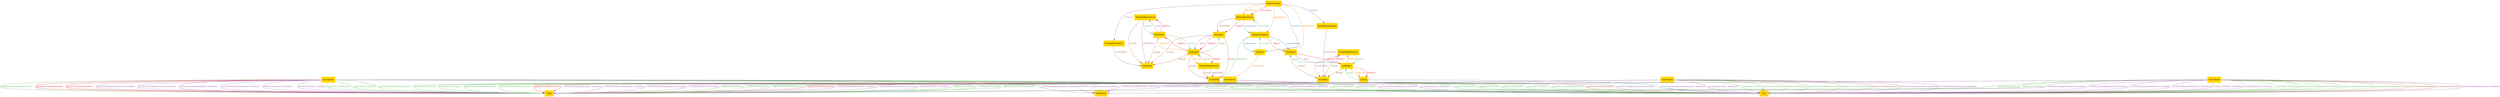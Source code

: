 digraph "graph" {
graph [fontsize=12]
node [fontsize=12]
edge [fontsize=12]
rankdir=TB;
"N22" -> "N21" [uuid = "<AssignStatement, NotExpr2>", color = "#e41a1c", fontcolor = "#e41a1c", style = "solid", label = "$exprs", dir = "forward", weight = "1"]
"N23" -> "N20" [uuid = "<ReturnStatement, NotExpr1>", color = "#e41a1c", fontcolor = "#e41a1c", style = "solid", label = "$exprs", dir = "forward", weight = "1"]
"N17" -> "N10" [uuid = "<AndExpr0, Variable0>", color = "#a65628", fontcolor = "#a65628", style = "solid", label = "$reads", dir = "forward", weight = "1"]
"N17" -> "N9" [uuid = "<AndExpr0, Variable2>", color = "#a65628", fontcolor = "#a65628", style = "solid", label = "$reads", dir = "forward", weight = "1"]
"N15" -> "N7" [uuid = "<AndExpr1, Variable1>", color = "#a65628", fontcolor = "#a65628", style = "solid", label = "$reads", dir = "forward", weight = "1"]
"N18" -> "N10" [uuid = "<NotExpr0, Variable0>", color = "#a65628", fontcolor = "#a65628", style = "solid", label = "$reads", dir = "forward", weight = "1"]
"N20" -> "N10" [uuid = "<NotExpr1, Variable0>", color = "#a65628", fontcolor = "#a65628", style = "solid", label = "$reads", dir = "forward", weight = "1"]
"N20" -> "N9" [uuid = "<NotExpr1, Variable2>", color = "#a65628", fontcolor = "#a65628", style = "solid", label = "$reads", dir = "forward", weight = "1"]
"N21" -> "N7" [uuid = "<NotExpr2, Variable1>", color = "#a65628", fontcolor = "#a65628", style = "solid", label = "$reads", dir = "forward", weight = "1"]
"N19" -> "N10" [uuid = "<VariableReference0, Variable0>", color = "#a65628", fontcolor = "#a65628", style = "solid", label = "$reads", dir = "forward", weight = "1"]
"N16" -> "N7" [uuid = "<VariableReference1, Variable1>", color = "#a65628", fontcolor = "#a65628", style = "solid", label = "$reads", dir = "forward", weight = "1"]
"N13" -> "N9" [uuid = "<VariableReference2, Variable2>", color = "#a65628", fontcolor = "#a65628", style = "solid", label = "$reads", dir = "forward", weight = "1"]
"N24" -> "N22" [uuid = "<MainFunction, AssignStatement>", color = "#ff7f00", fontcolor = "#ff7f00", style = "solid", label = "$statements", dir = "forward", weight = "1"]
"N24" -> "N23" [uuid = "<MainFunction, ReturnStatement>", color = "#ff7f00", fontcolor = "#ff7f00", style = "solid", label = "$statements", dir = "forward", weight = "1"]
"N24" -> "N12" [uuid = "<MainFunction, VarDecl>", color = "#ff7f00", fontcolor = "#ff7f00", style = "solid", label = "$statements", dir = "forward", weight = "1"]
"N22" -> "N9" [uuid = "<AssignStatement, Variable2>", color = "#4daf4a", fontcolor = "#4daf4a", style = "solid", label = "assignedTo", dir = "forward", weight = "1"]
"N22" -> "N21" [uuid = "<AssignStatement, NotExpr2>", color = "#377eb8", fontcolor = "#377eb8", style = "solid", label = "assignedValue", dir = "forward", weight = "1"]
"N19" -> "N18" [uuid = "<NotExpr0, VariableReference0>", color = "#984ea3", fontcolor = "#984ea3", style = "solid", label = "child", dir = "back", weight = "1"]
"N20" -> "N17" [uuid = "<NotExpr1, AndExpr0>", color = "#984ea3", fontcolor = "#984ea3", style = "solid", label = "child", dir = "forward", weight = "1"]
"N21" -> "N15" [uuid = "<NotExpr2, AndExpr1>", color = "#984ea3", fontcolor = "#984ea3", style = "solid", label = "child", dir = "forward", weight = "1"]
"N18" -> "N17" [uuid = "<AndExpr0, NotExpr0>", color = "#e41a1c", fontcolor = "#e41a1c", style = "solid", label = "children", dir = "back", weight = "1"]
"N17" -> "N13" [uuid = "<AndExpr0, VariableReference2>", color = "#e41a1c", fontcolor = "#e41a1c", style = "solid", label = "children", dir = "forward", weight = "1"]
"N15" -> "N14" [uuid = "<AndExpr1, Literal>", color = "#e41a1c", fontcolor = "#e41a1c", style = "solid", label = "children", dir = "forward", weight = "1"]
"N16" -> "N15" [uuid = "<AndExpr1, VariableReference1>", color = "#e41a1c", fontcolor = "#e41a1c", style = "solid", label = "children", dir = "back", weight = "1"]
"N19" -> "N18" [uuid = "<NotExpr0, VariableReference0>", color = "#e41a1c", fontcolor = "#e41a1c", style = "solid", label = "children", dir = "back", weight = "1"]
"N20" -> "N17" [uuid = "<NotExpr1, AndExpr0>", color = "#e41a1c", fontcolor = "#e41a1c", style = "solid", label = "children", dir = "forward", weight = "1"]
"N21" -> "N15" [uuid = "<NotExpr2, AndExpr1>", color = "#e41a1c", fontcolor = "#e41a1c", style = "solid", label = "children", dir = "forward", weight = "1"]
"N8" -> "N7" [uuid = "<FormalParameter0, Variable1>", color = "#a65628", fontcolor = "#a65628", style = "solid", label = "declaredVar", dir = "forward", weight = "1"]
"N11" -> "N10" [uuid = "<FormalParameter1, Variable0>", color = "#a65628", fontcolor = "#a65628", style = "solid", label = "declaredVar", dir = "forward", weight = "1"]
"N12" -> "N9" [uuid = "<VarDecl, Variable2>", color = "#ff7f00", fontcolor = "#ff7f00", style = "solid", label = "declaredVar", dir = "forward", weight = "1"]
"N6" -> "N2" [uuid = "<Execution0, AndExpr0, True>", color = "#4daf4a", fontcolor = "#4daf4a", style = "solid", label = "exprValue [AndExpr0]", dir = "forward", weight = "1"]
"N6" -> "N1" [uuid = "<Execution0, AndExpr1, False>", color = "#4daf4a", fontcolor = "#4daf4a", style = "solid", label = "exprValue [AndExpr1]", dir = "forward", weight = "1"]
"N6" -> "N2" [uuid = "<Execution0, Literal, True>", color = "#4daf4a", fontcolor = "#4daf4a", style = "solid", label = "exprValue [Literal]", dir = "forward", weight = "1"]
"N6" -> "N2" [uuid = "<Execution0, NotExpr0, True>", color = "#4daf4a", fontcolor = "#4daf4a", style = "solid", label = "exprValue [NotExpr0]", dir = "forward", weight = "1"]
"N6" -> "N1" [uuid = "<Execution0, NotExpr1, False>", color = "#4daf4a", fontcolor = "#4daf4a", style = "solid", label = "exprValue [NotExpr1]", dir = "forward", weight = "1"]
"N6" -> "N2" [uuid = "<Execution0, NotExpr2, True>", color = "#4daf4a", fontcolor = "#4daf4a", style = "solid", label = "exprValue [NotExpr2]", dir = "forward", weight = "1"]
"N6" -> "N1" [uuid = "<Execution0, VariableReference0, False>", color = "#4daf4a", fontcolor = "#4daf4a", style = "solid", label = "exprValue [VariableReference0]", dir = "forward", weight = "1"]
"N6" -> "N1" [uuid = "<Execution0, VariableReference1, False>", color = "#4daf4a", fontcolor = "#4daf4a", style = "solid", label = "exprValue [VariableReference1]", dir = "forward", weight = "1"]
"N6" -> "N2" [uuid = "<Execution0, VariableReference2, True>", color = "#4daf4a", fontcolor = "#4daf4a", style = "solid", label = "exprValue [VariableReference2]", dir = "forward", weight = "1"]
"N5" -> "N1" [uuid = "<Execution1, AndExpr0, False>", color = "#4daf4a", fontcolor = "#4daf4a", style = "solid", label = "exprValue [AndExpr0]", dir = "forward", weight = "1"]
"N5" -> "N2" [uuid = "<Execution1, AndExpr1, True>", color = "#4daf4a", fontcolor = "#4daf4a", style = "solid", label = "exprValue [AndExpr1]", dir = "forward", weight = "1"]
"N5" -> "N2" [uuid = "<Execution1, Literal, True>", color = "#4daf4a", fontcolor = "#4daf4a", style = "solid", label = "exprValue [Literal]", dir = "forward", weight = "1"]
"N5" -> "N2" [uuid = "<Execution1, NotExpr0, True>", color = "#4daf4a", fontcolor = "#4daf4a", style = "solid", label = "exprValue [NotExpr0]", dir = "forward", weight = "1"]
"N5" -> "N2" [uuid = "<Execution1, NotExpr1, True>", color = "#4daf4a", fontcolor = "#4daf4a", style = "solid", label = "exprValue [NotExpr1]", dir = "forward", weight = "1"]
"N5" -> "N1" [uuid = "<Execution1, NotExpr2, False>", color = "#4daf4a", fontcolor = "#4daf4a", style = "solid", label = "exprValue [NotExpr2]", dir = "forward", weight = "1"]
"N5" -> "N1" [uuid = "<Execution1, VariableReference0, False>", color = "#4daf4a", fontcolor = "#4daf4a", style = "solid", label = "exprValue [VariableReference0]", dir = "forward", weight = "1"]
"N5" -> "N2" [uuid = "<Execution1, VariableReference1, True>", color = "#4daf4a", fontcolor = "#4daf4a", style = "solid", label = "exprValue [VariableReference1]", dir = "forward", weight = "1"]
"N5" -> "N1" [uuid = "<Execution1, VariableReference2, False>", color = "#4daf4a", fontcolor = "#4daf4a", style = "solid", label = "exprValue [VariableReference2]", dir = "forward", weight = "1"]
"N4" -> "N1" [uuid = "<Execution2, AndExpr0, False>", color = "#4daf4a", fontcolor = "#4daf4a", style = "solid", label = "exprValue [AndExpr0]", dir = "forward", weight = "1"]
"N4" -> "N1" [uuid = "<Execution2, AndExpr1, False>", color = "#4daf4a", fontcolor = "#4daf4a", style = "solid", label = "exprValue [AndExpr1]", dir = "forward", weight = "1"]
"N4" -> "N2" [uuid = "<Execution2, Literal, True>", color = "#4daf4a", fontcolor = "#4daf4a", style = "solid", label = "exprValue [Literal]", dir = "forward", weight = "1"]
"N4" -> "N1" [uuid = "<Execution2, NotExpr0, False>", color = "#4daf4a", fontcolor = "#4daf4a", style = "solid", label = "exprValue [NotExpr0]", dir = "forward", weight = "1"]
"N4" -> "N2" [uuid = "<Execution2, NotExpr1, True>", color = "#4daf4a", fontcolor = "#4daf4a", style = "solid", label = "exprValue [NotExpr1]", dir = "forward", weight = "1"]
"N4" -> "N2" [uuid = "<Execution2, NotExpr2, True>", color = "#4daf4a", fontcolor = "#4daf4a", style = "solid", label = "exprValue [NotExpr2]", dir = "forward", weight = "1"]
"N4" -> "N2" [uuid = "<Execution2, VariableReference0, True>", color = "#4daf4a", fontcolor = "#4daf4a", style = "solid", label = "exprValue [VariableReference0]", dir = "forward", weight = "1"]
"N4" -> "N1" [uuid = "<Execution2, VariableReference1, False>", color = "#4daf4a", fontcolor = "#4daf4a", style = "solid", label = "exprValue [VariableReference1]", dir = "forward", weight = "1"]
"N4" -> "N2" [uuid = "<Execution2, VariableReference2, True>", color = "#4daf4a", fontcolor = "#4daf4a", style = "solid", label = "exprValue [VariableReference2]", dir = "forward", weight = "1"]
"N3" -> "N1" [uuid = "<Execution3, AndExpr0, False>", color = "#4daf4a", fontcolor = "#4daf4a", style = "solid", label = "exprValue [AndExpr0]", dir = "forward", weight = "1"]
"N3" -> "N2" [uuid = "<Execution3, AndExpr1, True>", color = "#4daf4a", fontcolor = "#4daf4a", style = "solid", label = "exprValue [AndExpr1]", dir = "forward", weight = "1"]
"N3" -> "N2" [uuid = "<Execution3, Literal, True>", color = "#4daf4a", fontcolor = "#4daf4a", style = "solid", label = "exprValue [Literal]", dir = "forward", weight = "1"]
"N3" -> "N1" [uuid = "<Execution3, NotExpr0, False>", color = "#4daf4a", fontcolor = "#4daf4a", style = "solid", label = "exprValue [NotExpr0]", dir = "forward", weight = "1"]
"N3" -> "N2" [uuid = "<Execution3, NotExpr1, True>", color = "#4daf4a", fontcolor = "#4daf4a", style = "solid", label = "exprValue [NotExpr1]", dir = "forward", weight = "1"]
"N3" -> "N1" [uuid = "<Execution3, NotExpr2, False>", color = "#4daf4a", fontcolor = "#4daf4a", style = "solid", label = "exprValue [NotExpr2]", dir = "forward", weight = "1"]
"N3" -> "N2" [uuid = "<Execution3, VariableReference0, True>", color = "#4daf4a", fontcolor = "#4daf4a", style = "solid", label = "exprValue [VariableReference0]", dir = "forward", weight = "1"]
"N3" -> "N2" [uuid = "<Execution3, VariableReference1, True>", color = "#4daf4a", fontcolor = "#4daf4a", style = "solid", label = "exprValue [VariableReference1]", dir = "forward", weight = "1"]
"N3" -> "N1" [uuid = "<Execution3, VariableReference2, False>", color = "#4daf4a", fontcolor = "#4daf4a", style = "solid", label = "exprValue [VariableReference2]", dir = "forward", weight = "1"]
"N24" -> "N12" [uuid = "<MainFunction, VarDecl>", color = "#377eb8", fontcolor = "#377eb8", style = "solid", label = "firstStmt", dir = "forward", weight = "1"]
"N24" -> "N8" [uuid = "<MainFunction, FormalParameter0>", color = "#984ea3", fontcolor = "#984ea3", style = "solid", label = "formals", dir = "forward", weight = "1"]
"N24" -> "N11" [uuid = "<MainFunction, FormalParameter1>", color = "#984ea3", fontcolor = "#984ea3", style = "solid", label = "formals", dir = "forward", weight = "1"]
"N6" -> "N1" [uuid = "<Execution0, FormalParameter0, False>", color = "#e41a1c", fontcolor = "#e41a1c", style = "solid", label = "inputs [FormalParameter0]", dir = "forward", weight = "1"]
"N6" -> "N1" [uuid = "<Execution0, FormalParameter1, False>", color = "#e41a1c", fontcolor = "#e41a1c", style = "solid", label = "inputs [FormalParameter1]", dir = "forward", weight = "1"]
"N5" -> "N1" [uuid = "<Execution1, FormalParameter1, False>", color = "#e41a1c", fontcolor = "#e41a1c", style = "solid", label = "inputs [FormalParameter1]", dir = "forward", weight = "1"]
"N4" -> "N1" [uuid = "<Execution2, FormalParameter0, False>", color = "#e41a1c", fontcolor = "#e41a1c", style = "solid", label = "inputs [FormalParameter0]", dir = "forward", weight = "1"]
"N5" -> "N2" [uuid = "<Execution1, FormalParameter0, True>", color = "#a65628", fontcolor = "#a65628", style = "solid", label = "inputs [FormalParameter0]", dir = "forward", weight = "1"]
"N4" -> "N2" [uuid = "<Execution2, FormalParameter1, True>", color = "#a65628", fontcolor = "#a65628", style = "solid", label = "inputs [FormalParameter1]", dir = "forward", weight = "1"]
"N3" -> "N2" [uuid = "<Execution3, FormalParameter0, True>", color = "#a65628", fontcolor = "#a65628", style = "solid", label = "inputs [FormalParameter0]", dir = "forward", weight = "1"]
"N3" -> "N2" [uuid = "<Execution3, FormalParameter1, True>", color = "#a65628", fontcolor = "#a65628", style = "solid", label = "inputs [FormalParameter1]", dir = "forward", weight = "1"]
"N17" -> "N13" [uuid = "<AndExpr0, VariableReference2>", color = "#ff7f00", fontcolor = "#ff7f00", style = "solid", label = "leftChild", dir = "forward", weight = "1"]
"N16" -> "N15" [uuid = "<AndExpr1, VariableReference1>", color = "#ff7f00", fontcolor = "#ff7f00", style = "solid", label = "leftChild", dir = "back", weight = "1"]
"N20" -> "N17" [uuid = "<AndExpr0, NotExpr1>", color = "#4daf4a", fontcolor = "#4daf4a", style = "solid", label = "parent", dir = "back", weight = "1"]
"N21" -> "N15" [uuid = "<AndExpr1, NotExpr2>", color = "#4daf4a", fontcolor = "#4daf4a", style = "solid", label = "parent", dir = "back", weight = "1"]
"N15" -> "N14" [uuid = "<Literal, AndExpr1>", color = "#4daf4a", fontcolor = "#4daf4a", style = "solid", label = "parent", dir = "back", weight = "1"]
"N18" -> "N17" [uuid = "<NotExpr0, AndExpr0>", color = "#4daf4a", fontcolor = "#4daf4a", style = "solid", label = "parent", dir = "forward", weight = "1"]
"N19" -> "N18" [uuid = "<VariableReference0, NotExpr0>", color = "#4daf4a", fontcolor = "#4daf4a", style = "solid", label = "parent", dir = "forward", weight = "1"]
"N16" -> "N15" [uuid = "<VariableReference1, AndExpr1>", color = "#4daf4a", fontcolor = "#4daf4a", style = "solid", label = "parent", dir = "forward", weight = "1"]
"N17" -> "N13" [uuid = "<VariableReference2, AndExpr0>", color = "#4daf4a", fontcolor = "#4daf4a", style = "solid", label = "parent", dir = "back", weight = "1"]
"N22" -> "N12" [uuid = "<AssignStatement, VarDecl>", color = "#377eb8", fontcolor = "#377eb8", style = "solid", label = "predecessor", dir = "forward", weight = "1"]
"N23" -> "N22" [uuid = "<ReturnStatement, AssignStatement>", color = "#377eb8", fontcolor = "#377eb8", style = "solid", label = "predecessor", dir = "forward", weight = "1"]
"N19" -> "N10" [uuid = "<VariableReference0, Variable0>", color = "#984ea3", fontcolor = "#984ea3", style = "solid", label = "referredVar", dir = "forward", weight = "1"]
"N16" -> "N7" [uuid = "<VariableReference1, Variable1>", color = "#984ea3", fontcolor = "#984ea3", style = "solid", label = "referredVar", dir = "forward", weight = "1"]
"N13" -> "N9" [uuid = "<VariableReference2, Variable2>", color = "#984ea3", fontcolor = "#984ea3", style = "solid", label = "referredVar", dir = "forward", weight = "1"]
"N24" -> "N23" [uuid = "<MainFunction, ReturnStatement>", color = "#e41a1c", fontcolor = "#e41a1c", style = "solid", label = "returnStmt", dir = "forward", weight = "1"]
"N23" -> "N20" [uuid = "<ReturnStatement, NotExpr1>", color = "#a65628", fontcolor = "#a65628", style = "solid", label = "returnValue", dir = "forward", weight = "1"]
"N18" -> "N17" [uuid = "<AndExpr0, NotExpr0>", color = "#ff7f00", fontcolor = "#ff7f00", style = "solid", label = "rightChild", dir = "back", weight = "1"]
"N15" -> "N14" [uuid = "<AndExpr1, Literal>", color = "#ff7f00", fontcolor = "#ff7f00", style = "solid", label = "rightChild", dir = "forward", weight = "1"]
"N23" -> "N22" [uuid = "<AssignStatement, ReturnStatement>", color = "#4daf4a", fontcolor = "#4daf4a", style = "solid", label = "successor", dir = "back", weight = "1"]
"N22" -> "N12" [uuid = "<VarDecl, AssignStatement>", color = "#4daf4a", fontcolor = "#4daf4a", style = "solid", label = "successor", dir = "back", weight = "1"]
"N14" -> "N2" [uuid = "<Literal, True>", color = "#377eb8", fontcolor = "#377eb8", style = "solid", label = "value", dir = "forward", weight = "1"]
"N6" -> "N1" [uuid = "<Execution0, AssignStatement, Variable0, False>", color = "#984ea3", fontcolor = "#984ea3", style = "solid", label = "varValue [AssignStatement, Variable0]", dir = "forward", weight = "1"]
"N6" -> "N1" [uuid = "<Execution0, AssignStatement, Variable1, False>", color = "#984ea3", fontcolor = "#984ea3", style = "solid", label = "varValue [AssignStatement, Variable1]", dir = "forward", weight = "1"]
"N6" -> "N0" [uuid = "<Execution0, AssignStatement, Variable2, Undefined>", color = "#984ea3", fontcolor = "#984ea3", style = "solid", label = "varValue [AssignStatement, Variable2]", dir = "forward", weight = "1"]
"N6" -> "N1" [uuid = "<Execution0, ReturnStatement, Variable0, False>", color = "#984ea3", fontcolor = "#984ea3", style = "solid", label = "varValue [ReturnStatement, Variable0]", dir = "forward", weight = "1"]
"N6" -> "N1" [uuid = "<Execution0, ReturnStatement, Variable1, False>", color = "#984ea3", fontcolor = "#984ea3", style = "solid", label = "varValue [ReturnStatement, Variable1]", dir = "forward", weight = "1"]
"N6" -> "N2" [uuid = "<Execution0, ReturnStatement, Variable2, True>", color = "#984ea3", fontcolor = "#984ea3", style = "solid", label = "varValue [ReturnStatement, Variable2]", dir = "forward", weight = "1"]
"N6" -> "N1" [uuid = "<Execution0, VarDecl, Variable0, False>", color = "#984ea3", fontcolor = "#984ea3", style = "solid", label = "varValue [VarDecl, Variable0]", dir = "forward", weight = "1"]
"N6" -> "N1" [uuid = "<Execution0, VarDecl, Variable1, False>", color = "#984ea3", fontcolor = "#984ea3", style = "solid", label = "varValue [VarDecl, Variable1]", dir = "forward", weight = "1"]
"N5" -> "N1" [uuid = "<Execution1, AssignStatement, Variable0, False>", color = "#984ea3", fontcolor = "#984ea3", style = "solid", label = "varValue [AssignStatement, Variable0]", dir = "forward", weight = "1"]
"N5" -> "N2" [uuid = "<Execution1, AssignStatement, Variable1, True>", color = "#984ea3", fontcolor = "#984ea3", style = "solid", label = "varValue [AssignStatement, Variable1]", dir = "forward", weight = "1"]
"N5" -> "N0" [uuid = "<Execution1, AssignStatement, Variable2, Undefined>", color = "#984ea3", fontcolor = "#984ea3", style = "solid", label = "varValue [AssignStatement, Variable2]", dir = "forward", weight = "1"]
"N5" -> "N1" [uuid = "<Execution1, ReturnStatement, Variable0, False>", color = "#984ea3", fontcolor = "#984ea3", style = "solid", label = "varValue [ReturnStatement, Variable0]", dir = "forward", weight = "1"]
"N5" -> "N2" [uuid = "<Execution1, ReturnStatement, Variable1, True>", color = "#984ea3", fontcolor = "#984ea3", style = "solid", label = "varValue [ReturnStatement, Variable1]", dir = "forward", weight = "1"]
"N5" -> "N1" [uuid = "<Execution1, ReturnStatement, Variable2, False>", color = "#984ea3", fontcolor = "#984ea3", style = "solid", label = "varValue [ReturnStatement, Variable2]", dir = "forward", weight = "1"]
"N5" -> "N1" [uuid = "<Execution1, VarDecl, Variable0, False>", color = "#984ea3", fontcolor = "#984ea3", style = "solid", label = "varValue [VarDecl, Variable0]", dir = "forward", weight = "1"]
"N5" -> "N2" [uuid = "<Execution1, VarDecl, Variable1, True>", color = "#984ea3", fontcolor = "#984ea3", style = "solid", label = "varValue [VarDecl, Variable1]", dir = "forward", weight = "1"]
"N4" -> "N2" [uuid = "<Execution2, AssignStatement, Variable0, True>", color = "#984ea3", fontcolor = "#984ea3", style = "solid", label = "varValue [AssignStatement, Variable0]", dir = "forward", weight = "1"]
"N4" -> "N1" [uuid = "<Execution2, AssignStatement, Variable1, False>", color = "#984ea3", fontcolor = "#984ea3", style = "solid", label = "varValue [AssignStatement, Variable1]", dir = "forward", weight = "1"]
"N4" -> "N0" [uuid = "<Execution2, AssignStatement, Variable2, Undefined>", color = "#984ea3", fontcolor = "#984ea3", style = "solid", label = "varValue [AssignStatement, Variable2]", dir = "forward", weight = "1"]
"N4" -> "N2" [uuid = "<Execution2, ReturnStatement, Variable0, True>", color = "#984ea3", fontcolor = "#984ea3", style = "solid", label = "varValue [ReturnStatement, Variable0]", dir = "forward", weight = "1"]
"N4" -> "N1" [uuid = "<Execution2, ReturnStatement, Variable1, False>", color = "#984ea3", fontcolor = "#984ea3", style = "solid", label = "varValue [ReturnStatement, Variable1]", dir = "forward", weight = "1"]
"N4" -> "N2" [uuid = "<Execution2, ReturnStatement, Variable2, True>", color = "#984ea3", fontcolor = "#984ea3", style = "solid", label = "varValue [ReturnStatement, Variable2]", dir = "forward", weight = "1"]
"N4" -> "N2" [uuid = "<Execution2, VarDecl, Variable0, True>", color = "#984ea3", fontcolor = "#984ea3", style = "solid", label = "varValue [VarDecl, Variable0]", dir = "forward", weight = "1"]
"N4" -> "N1" [uuid = "<Execution2, VarDecl, Variable1, False>", color = "#984ea3", fontcolor = "#984ea3", style = "solid", label = "varValue [VarDecl, Variable1]", dir = "forward", weight = "1"]
"N3" -> "N2" [uuid = "<Execution3, AssignStatement, Variable0, True>", color = "#984ea3", fontcolor = "#984ea3", style = "solid", label = "varValue [AssignStatement, Variable0]", dir = "forward", weight = "1"]
"N3" -> "N2" [uuid = "<Execution3, AssignStatement, Variable1, True>", color = "#984ea3", fontcolor = "#984ea3", style = "solid", label = "varValue [AssignStatement, Variable1]", dir = "forward", weight = "1"]
"N3" -> "N0" [uuid = "<Execution3, AssignStatement, Variable2, Undefined>", color = "#984ea3", fontcolor = "#984ea3", style = "solid", label = "varValue [AssignStatement, Variable2]", dir = "forward", weight = "1"]
"N3" -> "N2" [uuid = "<Execution3, ReturnStatement, Variable0, True>", color = "#984ea3", fontcolor = "#984ea3", style = "solid", label = "varValue [ReturnStatement, Variable0]", dir = "forward", weight = "1"]
"N3" -> "N2" [uuid = "<Execution3, ReturnStatement, Variable1, True>", color = "#984ea3", fontcolor = "#984ea3", style = "solid", label = "varValue [ReturnStatement, Variable1]", dir = "forward", weight = "1"]
"N3" -> "N1" [uuid = "<Execution3, ReturnStatement, Variable2, False>", color = "#984ea3", fontcolor = "#984ea3", style = "solid", label = "varValue [ReturnStatement, Variable2]", dir = "forward", weight = "1"]
"N3" -> "N2" [uuid = "<Execution3, VarDecl, Variable0, True>", color = "#984ea3", fontcolor = "#984ea3", style = "solid", label = "varValue [VarDecl, Variable0]", dir = "forward", weight = "1"]
"N3" -> "N2" [uuid = "<Execution3, VarDecl, Variable1, True>", color = "#984ea3", fontcolor = "#984ea3", style = "solid", label = "varValue [VarDecl, Variable1]", dir = "forward", weight = "1"]
"N0" [uuid="Undefined", label="Undefined", color="#ffd700", fontcolor = "#000000", shape = "box", style = "filled, solid"]
"N1" [uuid="False", label="False", color="#ffd700", fontcolor = "#000000", shape = "box", style = "filled, solid"]
"N2" [uuid="True", label="True", color="#ffd700", fontcolor = "#000000", shape = "box", style = "filled, solid"]
"N3" [uuid="Execution3", label="Execution3", color="#ffd700", fontcolor = "#000000", shape = "box", style = "filled, solid"]
"N4" [uuid="Execution2", label="Execution2", color="#ffd700", fontcolor = "#000000", shape = "box", style = "filled, solid"]
"N5" [uuid="Execution1", label="Execution1", color="#ffd700", fontcolor = "#000000", shape = "box", style = "filled, solid"]
"N6" [uuid="Execution0", label="Execution0", color="#ffd700", fontcolor = "#000000", shape = "box", style = "filled, solid"]
"N7" [uuid="Variable1", label="Variable1", color="#ffd700", fontcolor = "#000000", shape = "box", style = "filled, solid"]
"N8" [uuid="FormalParameter0", label="FormalParameter0", color="#ffd700", fontcolor = "#000000", shape = "box", style = "filled, solid"]
"N9" [uuid="Variable2", label="Variable2", color="#ffd700", fontcolor = "#000000", shape = "box", style = "filled, solid"]
"N10" [uuid="Variable0", label="Variable0", color="#ffd700", fontcolor = "#000000", shape = "box", style = "filled, solid"]
"N11" [uuid="FormalParameter1", label="FormalParameter1", color="#ffd700", fontcolor = "#000000", shape = "box", style = "filled, solid"]
"N12" [uuid="VarDecl", label="VarDecl", color="#ffd700", fontcolor = "#000000", shape = "box", style = "filled, solid"]
"N13" [uuid="VariableReference2", label="VariableReference2", color="#ffd700", fontcolor = "#000000", shape = "box", style = "filled, solid"]
"N14" [uuid="Literal", label="Literal", color="#ffd700", fontcolor = "#000000", shape = "box", style = "filled, solid"]
"N15" [uuid="AndExpr1", label="AndExpr1", color="#ffd700", fontcolor = "#000000", shape = "box", style = "filled, solid"]
"N16" [uuid="VariableReference1", label="VariableReference1", color="#ffd700", fontcolor = "#000000", shape = "box", style = "filled, solid"]
"N17" [uuid="AndExpr0", label="AndExpr0", color="#ffd700", fontcolor = "#000000", shape = "box", style = "filled, solid"]
"N18" [uuid="NotExpr0", label="NotExpr0", color="#ffd700", fontcolor = "#000000", shape = "box", style = "filled, solid"]
"N19" [uuid="VariableReference0", label="VariableReference0", color="#ffd700", fontcolor = "#000000", shape = "box", style = "filled, solid"]
"N20" [uuid="NotExpr1", label="NotExpr1", color="#ffd700", fontcolor = "#000000", shape = "box", style = "filled, solid"]
"N21" [uuid="NotExpr2", label="NotExpr2", color="#ffd700", fontcolor = "#000000", shape = "box", style = "filled, solid"]
"N22" [uuid="AssignStatement", label="AssignStatement", color="#ffd700", fontcolor = "#000000", shape = "box", style = "filled, solid"]
"N23" [uuid="ReturnStatement", label="ReturnStatement", color="#ffd700", fontcolor = "#000000", shape = "box", style = "filled, solid"]
"N24" [uuid="MainFunction", label="MainFunction", color="#ffd700", fontcolor = "#000000", shape = "box", style = "filled, solid"]
}
